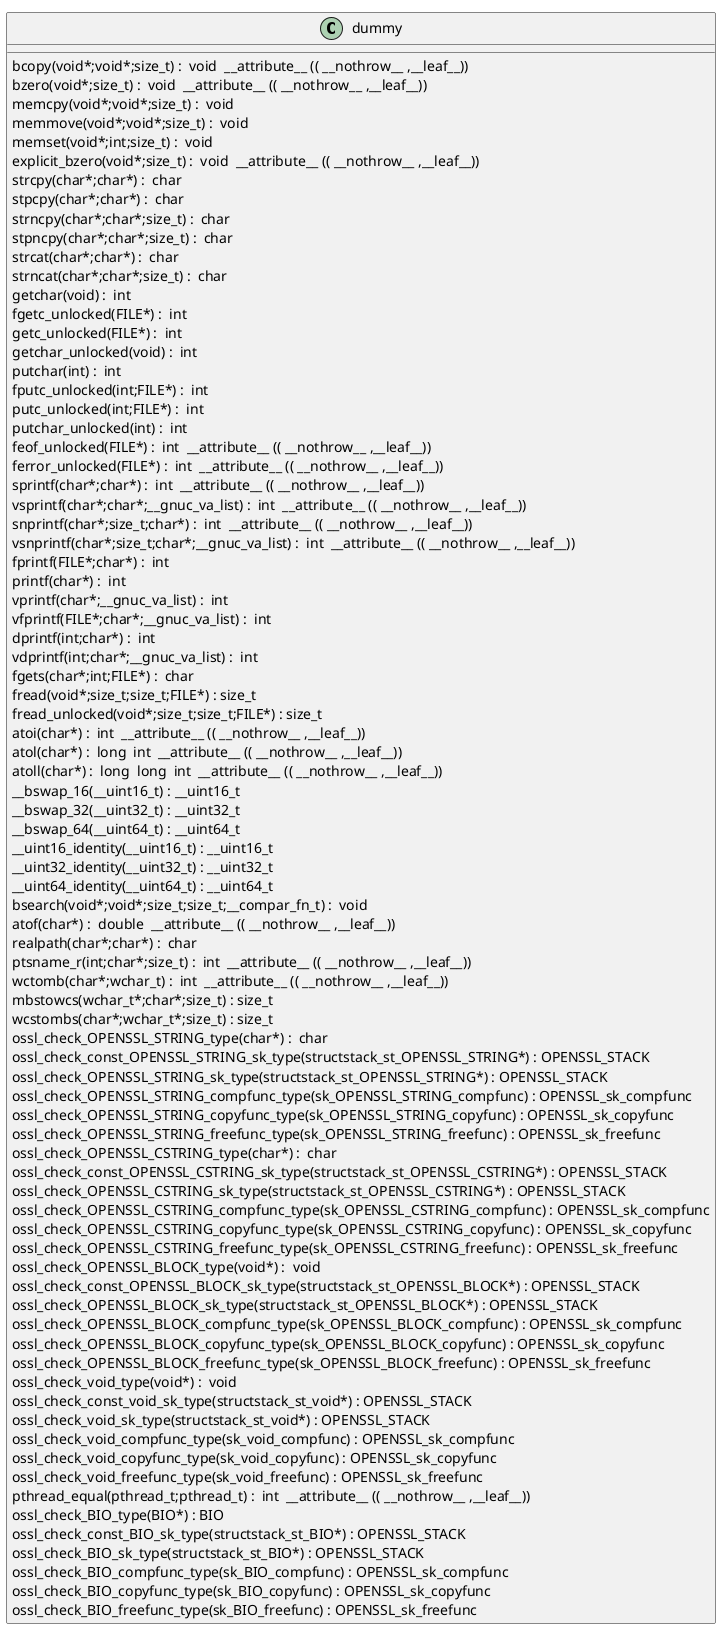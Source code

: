 @startuml
!pragma layout smetana
class dummy {
bcopy(void*;void*;size_t) :  void  __attribute__ (( __nothrow__ ,__leaf__)) [[[./../../.././qc/apps/lib/names.c.html#298]]]
bzero(void*;size_t) :  void  __attribute__ (( __nothrow__ ,__leaf__)) [[[./../../.././qc/apps/lib/names.c.html#305]]]
memcpy(void*;void*;size_t) :  void  [[[./../../.././qc/apps/lib/names.c.html#346]]]
memmove(void*;void*;size_t) :  void  [[[./../../.././qc/apps/lib/names.c.html#354]]]
memset(void*;int;size_t) :  void  [[[./../../.././qc/apps/lib/names.c.html#361]]]
explicit_bzero(void*;size_t) :  void  __attribute__ (( __nothrow__ ,__leaf__)) [[[./../../.././qc/apps/lib/names.c.html#374]]]
strcpy(char*;char*) :  char  [[[./../../.././qc/apps/lib/names.c.html#381]]]
stpcpy(char*;char*) :  char  [[[./../../.././qc/apps/lib/names.c.html#388]]]
strncpy(char*;char*;size_t) :  char  [[[./../../.././qc/apps/lib/names.c.html#396]]]
stpncpy(char*;char*;size_t) :  char  [[[./../../.././qc/apps/lib/names.c.html#406]]]
strcat(char*;char*) :  char  [[[./../../.././qc/apps/lib/names.c.html#413]]]
strncat(char*;char*;size_t) :  char  [[[./../../.././qc/apps/lib/names.c.html#420]]]
getchar(void) :  int  [[[./../../.././qc/apps/lib/names.c.html#1294]]]
fgetc_unlocked(FILE*) :  int  [[[./../../.././qc/apps/lib/names.c.html#1303]]]
getc_unlocked(FILE*) :  int  [[[./../../.././qc/apps/lib/names.c.html#1313]]]
getchar_unlocked(void) :  int  [[[./../../.././qc/apps/lib/names.c.html#1320]]]
putchar(int) :  int  [[[./../../.././qc/apps/lib/names.c.html#1329]]]
fputc_unlocked(int;FILE*) :  int  [[[./../../.././qc/apps/lib/names.c.html#1338]]]
putc_unlocked(int;FILE*) :  int  [[[./../../.././qc/apps/lib/names.c.html#1348]]]
putchar_unlocked(int) :  int  [[[./../../.././qc/apps/lib/names.c.html#1355]]]
feof_unlocked(FILE*) :  int  __attribute__ (( __nothrow__ ,__leaf__)) [[[./../../.././qc/apps/lib/names.c.html#1361]]]
ferror_unlocked(FILE*) :  int  __attribute__ (( __nothrow__ ,__leaf__)) [[[./../../.././qc/apps/lib/names.c.html#1368]]]
sprintf(char*;char*) :  int  __attribute__ (( __nothrow__ ,__leaf__)) [[[./../../.././qc/apps/lib/names.c.html#1387]]]
vsprintf(char*;char*;__gnuc_va_list) :  int  __attribute__ (( __nothrow__ ,__leaf__)) [[[./../../.././qc/apps/lib/names.c.html#1400]]]
snprintf(char*;size_t;char*) :  int  __attribute__ (( __nothrow__ ,__leaf__)) [[[./../../.././qc/apps/lib/names.c.html#1419]]]
vsnprintf(char*;size_t;char*;__gnuc_va_list) :  int  __attribute__ (( __nothrow__ ,__leaf__)) [[[./../../.././qc/apps/lib/names.c.html#1433]]]
fprintf(FILE*;char*) :  int  [[[./../../.././qc/apps/lib/names.c.html#1454]]]
printf(char*) :  int  [[[./../../.././qc/apps/lib/names.c.html#1461]]]
vprintf(char*;__gnuc_va_list) :  int  [[[./../../.././qc/apps/lib/names.c.html#1473]]]
vfprintf(FILE*;char*;__gnuc_va_list) :  int  [[[./../../.././qc/apps/lib/names.c.html#1483]]]
dprintf(int;char*) :  int  [[[./../../.././qc/apps/lib/names.c.html#1498]]]
vdprintf(int;char*;__gnuc_va_list) :  int  [[[./../../.././qc/apps/lib/names.c.html#1509]]]
fgets(char*;int;FILE*) :  char  [[[./../../.././qc/apps/lib/names.c.html#1528]]]
fread(void*;size_t;size_t;FILE*) : size_t [[[./../../.././qc/apps/lib/names.c.html#1554]]]
fread_unlocked(void*;size_t;size_t;FILE*) : size_t [[[./../../.././qc/apps/lib/names.c.html#1581]]]
atoi(char*) :  int  __attribute__ (( __nothrow__ ,__leaf__)) [[[./../../.././qc/apps/lib/names.c.html#1754]]]
atol(char*) :  long  int  __attribute__ (( __nothrow__ ,__leaf__)) [[[./../../.././qc/apps/lib/names.c.html#1759]]]
atoll(char*) :  long  long  int  __attribute__ (( __nothrow__ ,__leaf__)) [[[./../../.././qc/apps/lib/names.c.html#1766]]]
__bswap_16(__uint16_t) : __uint16_t [[[./../../.././qc/apps/lib/names.c.html#1913]]]
__bswap_32(__uint32_t) : __uint32_t [[[./../../.././qc/apps/lib/names.c.html#1928]]]
__bswap_64(__uint64_t) : __uint64_t [[[./../../.././qc/apps/lib/names.c.html#1938]]]
__uint16_identity(__uint16_t) : __uint16_t [[[./../../.././qc/apps/lib/names.c.html#1950]]]
__uint32_identity(__uint32_t) : __uint32_t [[[./../../.././qc/apps/lib/names.c.html#1956]]]
__uint64_identity(__uint64_t) : __uint64_t [[[./../../.././qc/apps/lib/names.c.html#1962]]]
bsearch(void*;void*;size_t;size_t;__compar_fn_t) :  void  [[[./../../.././qc/apps/lib/names.c.html#2630]]]
atof(char*) :  double  __attribute__ (( __nothrow__ ,__leaf__)) [[[./../../.././qc/apps/lib/names.c.html#1]]]
realpath(char*;char*) :  char  [[[./../../.././qc/apps/lib/names.c.html#1]]]
ptsname_r(int;char*;size_t) :  int  __attribute__ (( __nothrow__ ,__leaf__)) [[[./../../.././qc/apps/lib/names.c.html#1]]]
wctomb(char*;wchar_t) :  int  __attribute__ (( __nothrow__ ,__leaf__)) [[[./../../.././qc/apps/lib/names.c.html#1]]]
mbstowcs(wchar_t*;char*;size_t) : size_t [[[./../../.././qc/apps/lib/names.c.html#1]]]
wcstombs(char*;wchar_t*;size_t) : size_t [[[./../../.././qc/apps/lib/names.c.html#1]]]
ossl_check_OPENSSL_STRING_type(char*) :  char  [[[./../../.././qc/apps/lib/names.c.html#1]]]
ossl_check_const_OPENSSL_STRING_sk_type(structstack_st_OPENSSL_STRING*) : OPENSSL_STACK [[[./../../.././qc/apps/lib/names.c.html#1]]]
ossl_check_OPENSSL_STRING_sk_type(structstack_st_OPENSSL_STRING*) : OPENSSL_STACK [[[./../../.././qc/apps/lib/names.c.html#1]]]
ossl_check_OPENSSL_STRING_compfunc_type(sk_OPENSSL_STRING_compfunc) : OPENSSL_sk_compfunc [[[./../../.././qc/apps/lib/names.c.html#1]]]
ossl_check_OPENSSL_STRING_copyfunc_type(sk_OPENSSL_STRING_copyfunc) : OPENSSL_sk_copyfunc [[[./../../.././qc/apps/lib/names.c.html#1]]]
ossl_check_OPENSSL_STRING_freefunc_type(sk_OPENSSL_STRING_freefunc) : OPENSSL_sk_freefunc [[[./../../.././qc/apps/lib/names.c.html#1]]]
ossl_check_OPENSSL_CSTRING_type(char*) :  char  [[[./../../.././qc/apps/lib/names.c.html#1]]]
ossl_check_const_OPENSSL_CSTRING_sk_type(structstack_st_OPENSSL_CSTRING*) : OPENSSL_STACK [[[./../../.././qc/apps/lib/names.c.html#1]]]
ossl_check_OPENSSL_CSTRING_sk_type(structstack_st_OPENSSL_CSTRING*) : OPENSSL_STACK [[[./../../.././qc/apps/lib/names.c.html#1]]]
ossl_check_OPENSSL_CSTRING_compfunc_type(sk_OPENSSL_CSTRING_compfunc) : OPENSSL_sk_compfunc [[[./../../.././qc/apps/lib/names.c.html#1]]]
ossl_check_OPENSSL_CSTRING_copyfunc_type(sk_OPENSSL_CSTRING_copyfunc) : OPENSSL_sk_copyfunc [[[./../../.././qc/apps/lib/names.c.html#1]]]
ossl_check_OPENSSL_CSTRING_freefunc_type(sk_OPENSSL_CSTRING_freefunc) : OPENSSL_sk_freefunc [[[./../../.././qc/apps/lib/names.c.html#1]]]
ossl_check_OPENSSL_BLOCK_type(void*) :  void  [[[./../../.././qc/apps/lib/names.c.html#1]]]
ossl_check_const_OPENSSL_BLOCK_sk_type(structstack_st_OPENSSL_BLOCK*) : OPENSSL_STACK [[[./../../.././qc/apps/lib/names.c.html#1]]]
ossl_check_OPENSSL_BLOCK_sk_type(structstack_st_OPENSSL_BLOCK*) : OPENSSL_STACK [[[./../../.././qc/apps/lib/names.c.html#1]]]
ossl_check_OPENSSL_BLOCK_compfunc_type(sk_OPENSSL_BLOCK_compfunc) : OPENSSL_sk_compfunc [[[./../../.././qc/apps/lib/names.c.html#1]]]
ossl_check_OPENSSL_BLOCK_copyfunc_type(sk_OPENSSL_BLOCK_copyfunc) : OPENSSL_sk_copyfunc [[[./../../.././qc/apps/lib/names.c.html#1]]]
ossl_check_OPENSSL_BLOCK_freefunc_type(sk_OPENSSL_BLOCK_freefunc) : OPENSSL_sk_freefunc [[[./../../.././qc/apps/lib/names.c.html#1]]]
ossl_check_void_type(void*) :  void  [[[./../../.././qc/apps/lib/names.c.html#1]]]
ossl_check_const_void_sk_type(structstack_st_void*) : OPENSSL_STACK [[[./../../.././qc/apps/lib/names.c.html#1]]]
ossl_check_void_sk_type(structstack_st_void*) : OPENSSL_STACK [[[./../../.././qc/apps/lib/names.c.html#1]]]
ossl_check_void_compfunc_type(sk_void_compfunc) : OPENSSL_sk_compfunc [[[./../../.././qc/apps/lib/names.c.html#1]]]
ossl_check_void_copyfunc_type(sk_void_copyfunc) : OPENSSL_sk_copyfunc [[[./../../.././qc/apps/lib/names.c.html#1]]]
ossl_check_void_freefunc_type(sk_void_freefunc) : OPENSSL_sk_freefunc [[[./../../.././qc/apps/lib/names.c.html#1]]]
pthread_equal(pthread_t;pthread_t) :  int  __attribute__ (( __nothrow__ ,__leaf__)) [[[./../../.././qc/apps/lib/names.c.html#1]]]
ossl_check_BIO_type(BIO*) : BIO [[[./../../.././qc/apps/lib/names.c.html#1]]]
ossl_check_const_BIO_sk_type(structstack_st_BIO*) : OPENSSL_STACK [[[./../../.././qc/apps/lib/names.c.html#1]]]
ossl_check_BIO_sk_type(structstack_st_BIO*) : OPENSSL_STACK [[[./../../.././qc/apps/lib/names.c.html#1]]]
ossl_check_BIO_compfunc_type(sk_BIO_compfunc) : OPENSSL_sk_compfunc [[[./../../.././qc/apps/lib/names.c.html#1]]]
ossl_check_BIO_copyfunc_type(sk_BIO_copyfunc) : OPENSSL_sk_copyfunc [[[./../../.././qc/apps/lib/names.c.html#1]]]
ossl_check_BIO_freefunc_type(sk_BIO_freefunc) : OPENSSL_sk_freefunc [[[./../../.././qc/apps/lib/names.c.html#1]]]
} 
@enduml
